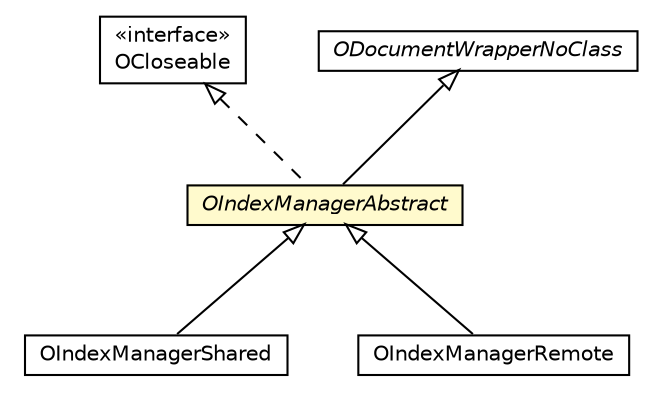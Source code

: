 #!/usr/local/bin/dot
#
# Class diagram 
# Generated by UMLGraph version R5_6-24-gf6e263 (http://www.umlgraph.org/)
#

digraph G {
	edge [fontname="Helvetica",fontsize=10,labelfontname="Helvetica",labelfontsize=10];
	node [fontname="Helvetica",fontsize=10,shape=plaintext];
	nodesep=0.25;
	ranksep=0.5;
	// com.orientechnologies.common.concur.resource.OCloseable
	c4027096 [label=<<table title="com.orientechnologies.common.concur.resource.OCloseable" border="0" cellborder="1" cellspacing="0" cellpadding="2" port="p" href="../../../common/concur/resource/OCloseable.html">
		<tr><td><table border="0" cellspacing="0" cellpadding="1">
<tr><td align="center" balign="center"> &#171;interface&#187; </td></tr>
<tr><td align="center" balign="center"> OCloseable </td></tr>
		</table></td></tr>
		</table>>, URL="../../../common/concur/resource/OCloseable.html", fontname="Helvetica", fontcolor="black", fontsize=10.0];
	// com.orientechnologies.orient.core.type.ODocumentWrapperNoClass
	c4027648 [label=<<table title="com.orientechnologies.orient.core.type.ODocumentWrapperNoClass" border="0" cellborder="1" cellspacing="0" cellpadding="2" port="p" href="../type/ODocumentWrapperNoClass.html">
		<tr><td><table border="0" cellspacing="0" cellpadding="1">
<tr><td align="center" balign="center"><font face="Helvetica-Oblique"> ODocumentWrapperNoClass </font></td></tr>
		</table></td></tr>
		</table>>, URL="../type/ODocumentWrapperNoClass.html", fontname="Helvetica", fontcolor="black", fontsize=10.0];
	// com.orientechnologies.orient.core.index.OIndexManagerShared
	c4028787 [label=<<table title="com.orientechnologies.orient.core.index.OIndexManagerShared" border="0" cellborder="1" cellspacing="0" cellpadding="2" port="p" href="./OIndexManagerShared.html">
		<tr><td><table border="0" cellspacing="0" cellpadding="1">
<tr><td align="center" balign="center"> OIndexManagerShared </td></tr>
		</table></td></tr>
		</table>>, URL="./OIndexManagerShared.html", fontname="Helvetica", fontcolor="black", fontsize=10.0];
	// com.orientechnologies.orient.core.index.OIndexManagerRemote
	c4028799 [label=<<table title="com.orientechnologies.orient.core.index.OIndexManagerRemote" border="0" cellborder="1" cellspacing="0" cellpadding="2" port="p" href="./OIndexManagerRemote.html">
		<tr><td><table border="0" cellspacing="0" cellpadding="1">
<tr><td align="center" balign="center"> OIndexManagerRemote </td></tr>
		</table></td></tr>
		</table>>, URL="./OIndexManagerRemote.html", fontname="Helvetica", fontcolor="black", fontsize=10.0];
	// com.orientechnologies.orient.core.index.OIndexManagerAbstract
	c4028802 [label=<<table title="com.orientechnologies.orient.core.index.OIndexManagerAbstract" border="0" cellborder="1" cellspacing="0" cellpadding="2" port="p" bgcolor="lemonChiffon" href="./OIndexManagerAbstract.html">
		<tr><td><table border="0" cellspacing="0" cellpadding="1">
<tr><td align="center" balign="center"><font face="Helvetica-Oblique"> OIndexManagerAbstract </font></td></tr>
		</table></td></tr>
		</table>>, URL="./OIndexManagerAbstract.html", fontname="Helvetica", fontcolor="black", fontsize=10.0];
	//com.orientechnologies.orient.core.index.OIndexManagerShared extends com.orientechnologies.orient.core.index.OIndexManagerAbstract
	c4028802:p -> c4028787:p [dir=back,arrowtail=empty];
	//com.orientechnologies.orient.core.index.OIndexManagerRemote extends com.orientechnologies.orient.core.index.OIndexManagerAbstract
	c4028802:p -> c4028799:p [dir=back,arrowtail=empty];
	//com.orientechnologies.orient.core.index.OIndexManagerAbstract extends com.orientechnologies.orient.core.type.ODocumentWrapperNoClass
	c4027648:p -> c4028802:p [dir=back,arrowtail=empty];
	//com.orientechnologies.orient.core.index.OIndexManagerAbstract implements com.orientechnologies.common.concur.resource.OCloseable
	c4027096:p -> c4028802:p [dir=back,arrowtail=empty,style=dashed];
}


